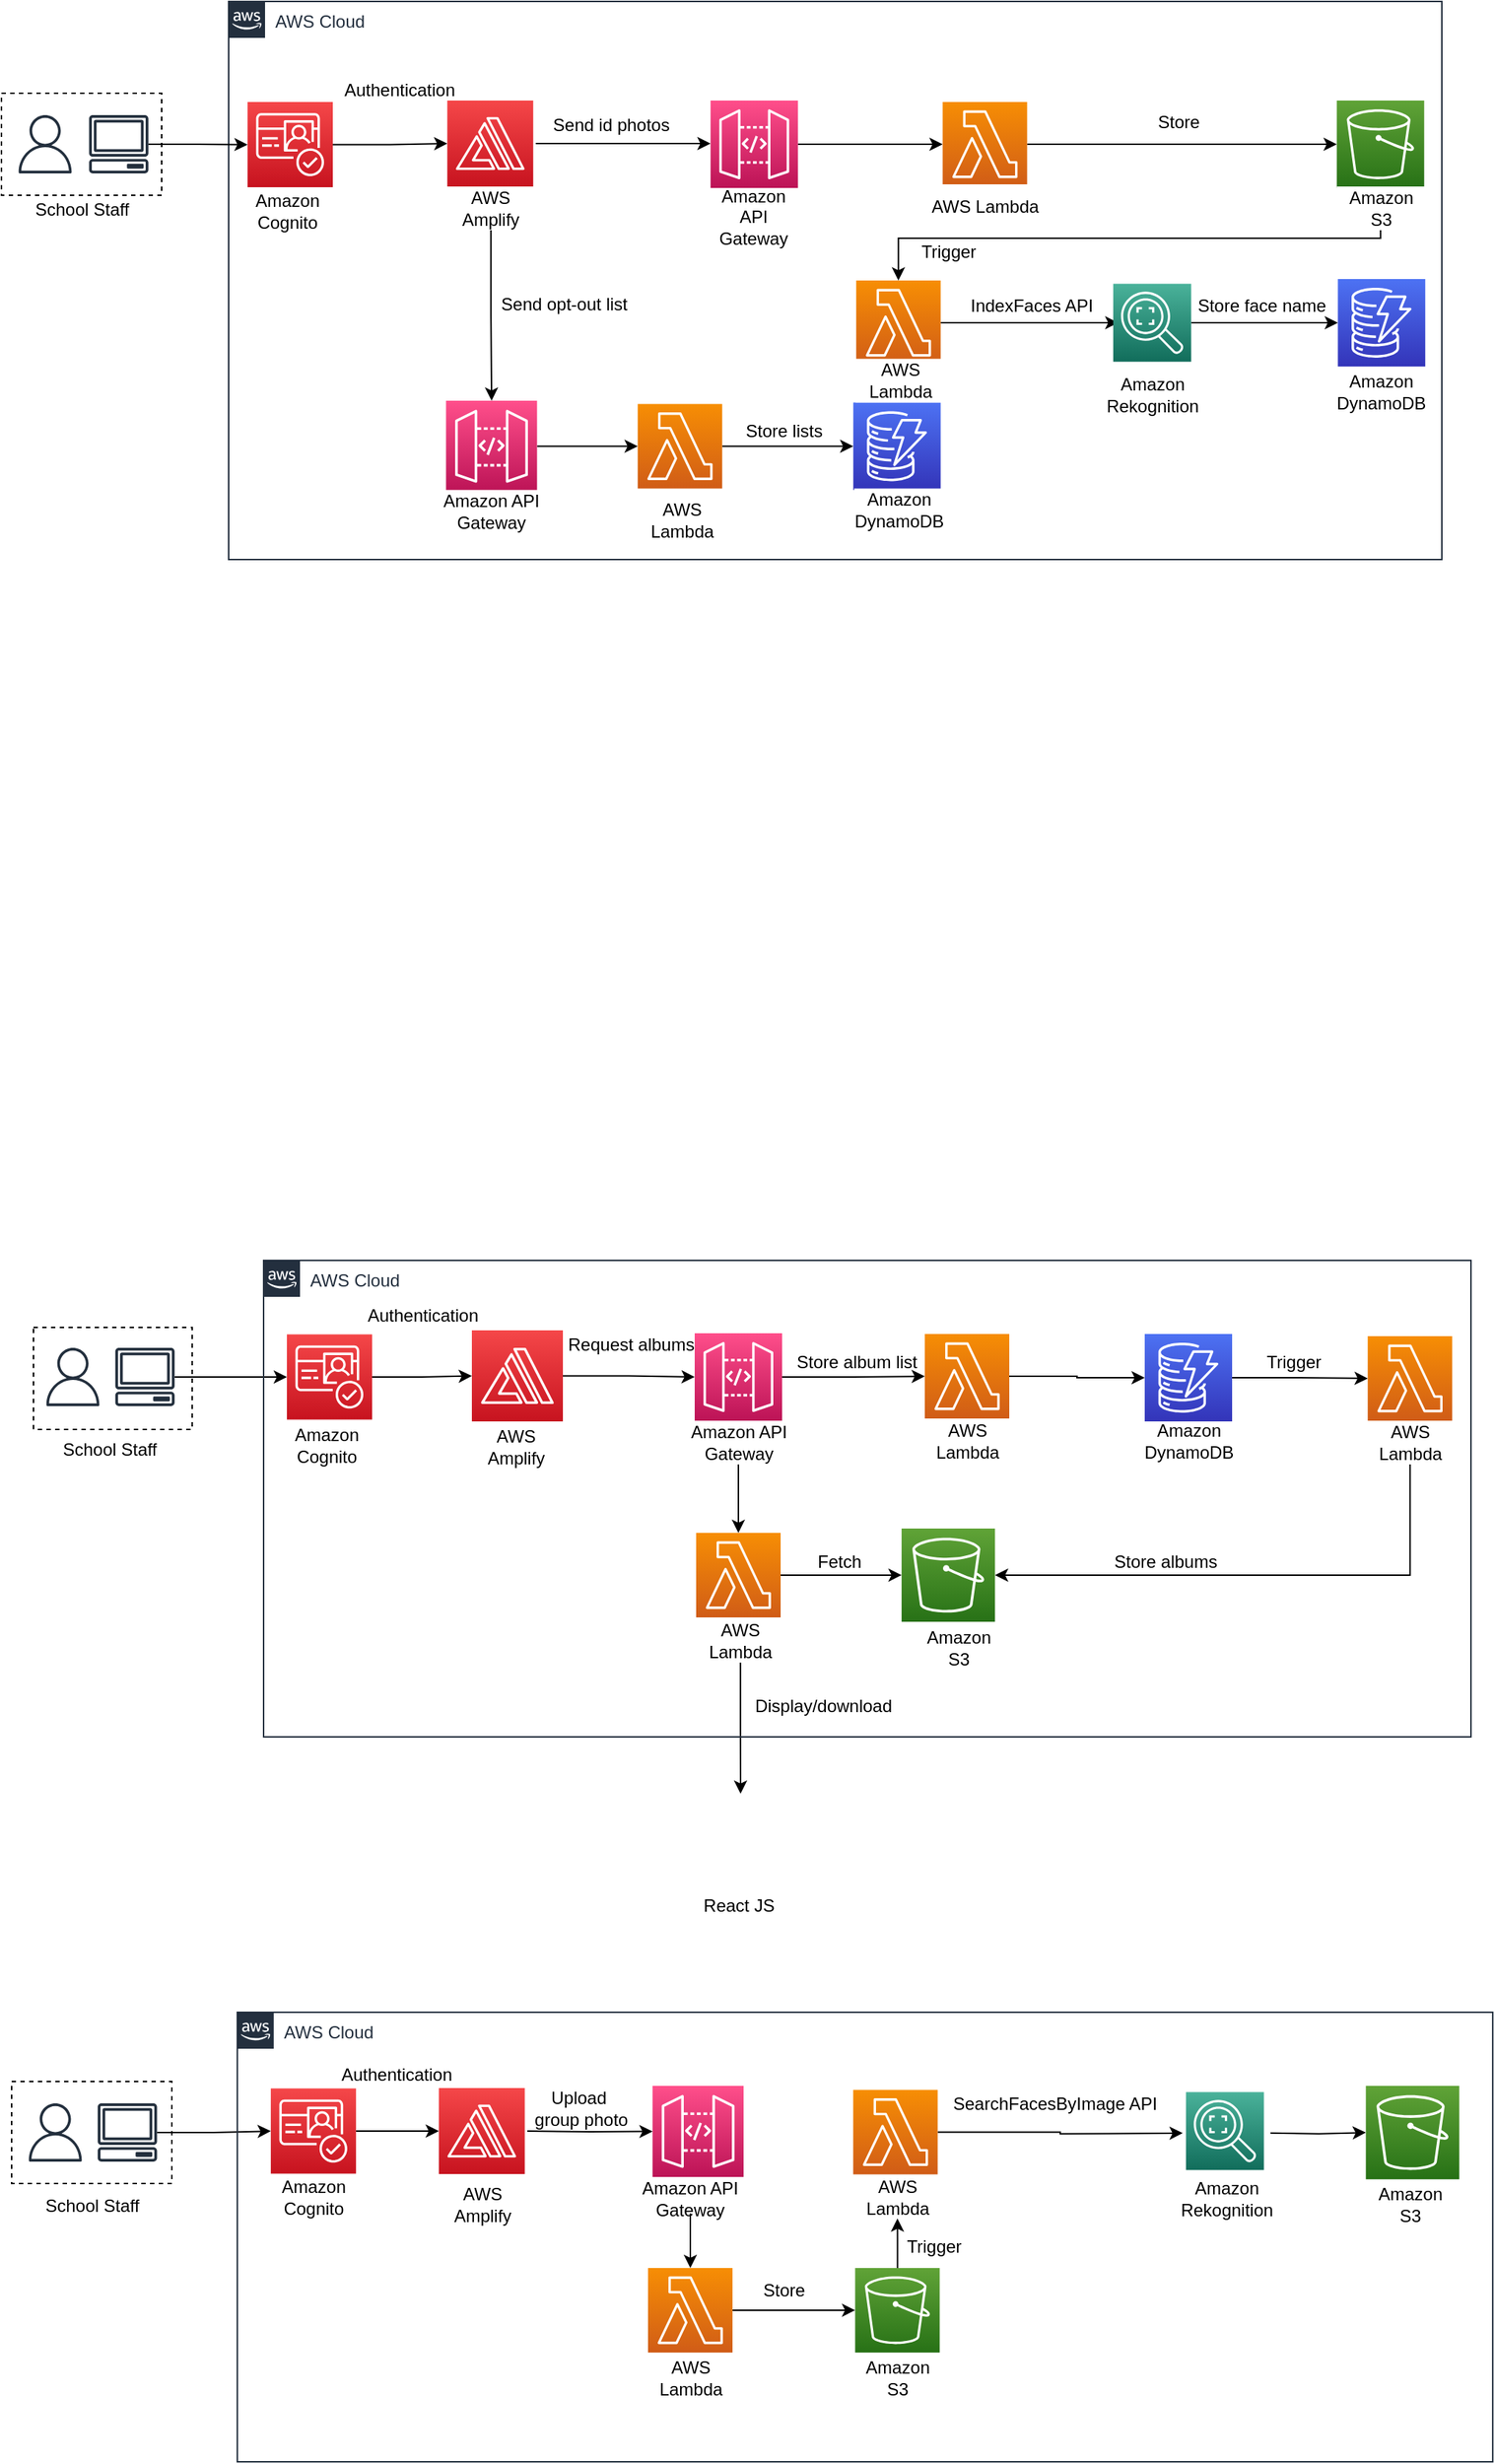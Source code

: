 <mxfile version="16.5.4" type="github">
  <diagram id="0s8Wk6ZnzA-2uvvJdeFV" name="Page-1">
    <mxGraphModel dx="1666" dy="918" grid="0" gridSize="14" guides="1" tooltips="1" connect="1" arrows="1" fold="1" page="1" pageScale="1" pageWidth="1600" pageHeight="900" math="0" shadow="0">
      <root>
        <mxCell id="0" />
        <mxCell id="1" parent="0" />
        <mxCell id="Q5xUvwP0jopd77sharJf-6" value="AWS Cloud" style="points=[[0,0],[0.25,0],[0.5,0],[0.75,0],[1,0],[1,0.25],[1,0.5],[1,0.75],[1,1],[0.75,1],[0.5,1],[0.25,1],[0,1],[0,0.75],[0,0.5],[0,0.25]];outlineConnect=0;gradientColor=none;html=1;whiteSpace=wrap;fontSize=12;fontStyle=0;container=1;pointerEvents=0;collapsible=0;recursiveResize=0;shape=mxgraph.aws4.group;grIcon=mxgraph.aws4.group_aws_cloud_alt;strokeColor=#232F3E;fillColor=#FFFFFF;verticalAlign=top;align=left;spacingLeft=30;fontColor=#232F3E;dashed=0;" parent="1" vertex="1">
          <mxGeometry x="302" y="70" width="833" height="383" as="geometry" />
        </mxCell>
        <mxCell id="Q5xUvwP0jopd77sharJf-16" style="edgeStyle=orthogonalEdgeStyle;rounded=0;orthogonalLoop=1;jettySize=auto;html=1;" parent="Q5xUvwP0jopd77sharJf-6" target="Q5xUvwP0jopd77sharJf-12" edge="1">
          <mxGeometry relative="1" as="geometry">
            <mxPoint x="210.87" y="97.5" as="sourcePoint" />
          </mxGeometry>
        </mxCell>
        <mxCell id="Q5xUvwP0jopd77sharJf-28" style="edgeStyle=orthogonalEdgeStyle;rounded=0;orthogonalLoop=1;jettySize=auto;html=1;startArrow=none;" parent="Q5xUvwP0jopd77sharJf-6" source="Q5xUvwP0jopd77sharJf-128" target="Q5xUvwP0jopd77sharJf-3" edge="1">
          <mxGeometry relative="1" as="geometry">
            <mxPoint x="181.37" y="127" as="sourcePoint" />
          </mxGeometry>
        </mxCell>
        <mxCell id="Q5xUvwP0jopd77sharJf-24" style="edgeStyle=orthogonalEdgeStyle;rounded=0;orthogonalLoop=1;jettySize=auto;html=1;" parent="Q5xUvwP0jopd77sharJf-6" source="Q5xUvwP0jopd77sharJf-5" target="Q5xUvwP0jopd77sharJf-4" edge="1">
          <mxGeometry relative="1" as="geometry">
            <Array as="points">
              <mxPoint x="459.87" y="162.5" />
            </Array>
          </mxGeometry>
        </mxCell>
        <mxCell id="Q5xUvwP0jopd77sharJf-5" value="" style="sketch=0;points=[[0,0,0],[0.25,0,0],[0.5,0,0],[0.75,0,0],[1,0,0],[0,1,0],[0.25,1,0],[0.5,1,0],[0.75,1,0],[1,1,0],[0,0.25,0],[0,0.5,0],[0,0.75,0],[1,0.25,0],[1,0.5,0],[1,0.75,0]];outlineConnect=0;fontColor=#232F3E;gradientColor=#60A337;gradientDirection=north;fillColor=#277116;strokeColor=#ffffff;dashed=0;verticalLabelPosition=bottom;verticalAlign=top;align=center;html=1;fontSize=12;fontStyle=0;aspect=fixed;shape=mxgraph.aws4.resourceIcon;resIcon=mxgraph.aws4.s3;" parent="Q5xUvwP0jopd77sharJf-6" vertex="1">
          <mxGeometry x="760.87" y="68" width="60" height="60" as="geometry" />
        </mxCell>
        <mxCell id="Q5xUvwP0jopd77sharJf-25" style="edgeStyle=orthogonalEdgeStyle;rounded=0;orthogonalLoop=1;jettySize=auto;html=1;" parent="Q5xUvwP0jopd77sharJf-6" source="Q5xUvwP0jopd77sharJf-4" edge="1">
          <mxGeometry relative="1" as="geometry">
            <mxPoint x="610.87" y="220.5" as="targetPoint" />
          </mxGeometry>
        </mxCell>
        <mxCell id="Q5xUvwP0jopd77sharJf-4" value="" style="sketch=0;points=[[0,0,0],[0.25,0,0],[0.5,0,0],[0.75,0,0],[1,0,0],[0,1,0],[0.25,1,0],[0.5,1,0],[0.75,1,0],[1,1,0],[0,0.25,0],[0,0.5,0],[0,0.75,0],[1,0.25,0],[1,0.5,0],[1,0.75,0]];outlineConnect=0;fontColor=#232F3E;gradientColor=#F78E04;gradientDirection=north;fillColor=#D05C17;strokeColor=#ffffff;dashed=0;verticalLabelPosition=bottom;verticalAlign=top;align=center;html=1;fontSize=12;fontStyle=0;aspect=fixed;shape=mxgraph.aws4.resourceIcon;resIcon=mxgraph.aws4.lambda;" parent="Q5xUvwP0jopd77sharJf-6" vertex="1">
          <mxGeometry x="430.87" y="191.5" width="58" height="58" as="geometry" />
        </mxCell>
        <mxCell id="UdzQwvJpdMNRFKDEHR6S-100" style="edgeStyle=orthogonalEdgeStyle;rounded=0;orthogonalLoop=1;jettySize=auto;html=1;entryX=0;entryY=0.5;entryDx=0;entryDy=0;entryPerimeter=0;" parent="Q5xUvwP0jopd77sharJf-6" source="Q5xUvwP0jopd77sharJf-3" target="UdzQwvJpdMNRFKDEHR6S-96" edge="1">
          <mxGeometry relative="1" as="geometry" />
        </mxCell>
        <mxCell id="Q5xUvwP0jopd77sharJf-3" value="" style="sketch=0;points=[[0,0,0],[0.25,0,0],[0.5,0,0],[0.75,0,0],[1,0,0],[0,1,0],[0.25,1,0],[0.5,1,0],[0.75,1,0],[1,1,0],[0,0.25,0],[0,0.5,0],[0,0.75,0],[1,0.25,0],[1,0.5,0],[1,0.75,0]];outlineConnect=0;fontColor=#232F3E;gradientColor=#FF4F8B;gradientDirection=north;fillColor=#BC1356;strokeColor=#ffffff;dashed=0;verticalLabelPosition=bottom;verticalAlign=top;align=center;html=1;fontSize=12;fontStyle=0;aspect=fixed;shape=mxgraph.aws4.resourceIcon;resIcon=mxgraph.aws4.api_gateway;" parent="Q5xUvwP0jopd77sharJf-6" vertex="1">
          <mxGeometry x="149.25" y="274" width="62.5" height="62.5" as="geometry" />
        </mxCell>
        <mxCell id="Q5xUvwP0jopd77sharJf-1" value="" style="sketch=0;points=[[0,0,0],[0.25,0,0],[0.5,0,0],[0.75,0,0],[1,0,0],[0,1,0],[0.25,1,0],[0.5,1,0],[0.75,1,0],[1,1,0],[0,0.25,0],[0,0.5,0],[0,0.75,0],[1,0.25,0],[1,0.5,0],[1,0.75,0]];outlineConnect=0;fontColor=#232F3E;gradientColor=#4D72F3;gradientDirection=north;fillColor=#3334B9;strokeColor=#ffffff;dashed=0;verticalLabelPosition=bottom;verticalAlign=top;align=center;html=1;fontSize=12;fontStyle=0;aspect=fixed;shape=mxgraph.aws4.resourceIcon;resIcon=mxgraph.aws4.dynamodb;" parent="Q5xUvwP0jopd77sharJf-6" vertex="1">
          <mxGeometry x="761.62" y="190.5" width="60" height="60" as="geometry" />
        </mxCell>
        <mxCell id="UdzQwvJpdMNRFKDEHR6S-103" style="edgeStyle=orthogonalEdgeStyle;rounded=0;orthogonalLoop=1;jettySize=auto;html=1;" parent="Q5xUvwP0jopd77sharJf-6" source="Q5xUvwP0jopd77sharJf-12" target="UdzQwvJpdMNRFKDEHR6S-102" edge="1">
          <mxGeometry relative="1" as="geometry" />
        </mxCell>
        <mxCell id="Q5xUvwP0jopd77sharJf-12" value="" style="sketch=0;points=[[0,0,0],[0.25,0,0],[0.5,0,0],[0.75,0,0],[1,0,0],[0,1,0],[0.25,1,0],[0.5,1,0],[0.75,1,0],[1,1,0],[0,0.25,0],[0,0.5,0],[0,0.75,0],[1,0.25,0],[1,0.5,0],[1,0.75,0]];outlineConnect=0;fontColor=#232F3E;gradientColor=#FF4F8B;gradientDirection=north;fillColor=#BC1356;strokeColor=#ffffff;dashed=0;verticalLabelPosition=bottom;verticalAlign=top;align=center;html=1;fontSize=12;fontStyle=0;aspect=fixed;shape=mxgraph.aws4.resourceIcon;resIcon=mxgraph.aws4.api_gateway;" parent="Q5xUvwP0jopd77sharJf-6" vertex="1">
          <mxGeometry x="330.87" y="68" width="60" height="60" as="geometry" />
        </mxCell>
        <mxCell id="Q5xUvwP0jopd77sharJf-36" style="edgeStyle=orthogonalEdgeStyle;rounded=0;orthogonalLoop=1;jettySize=auto;html=1;exitX=1;exitY=0.5;exitDx=0;exitDy=0;exitPerimeter=0;" parent="Q5xUvwP0jopd77sharJf-6" source="Q5xUvwP0jopd77sharJf-148" target="Q5xUvwP0jopd77sharJf-1" edge="1">
          <mxGeometry relative="1" as="geometry">
            <mxPoint x="671.09" y="220.5" as="sourcePoint" />
          </mxGeometry>
        </mxCell>
        <mxCell id="Q5xUvwP0jopd77sharJf-15" value="Authentication" style="text;html=1;align=center;verticalAlign=middle;resizable=0;points=[];autosize=1;strokeColor=none;fillColor=none;" parent="Q5xUvwP0jopd77sharJf-6" vertex="1">
          <mxGeometry x="71.5" y="51" width="90" height="20" as="geometry" />
        </mxCell>
        <mxCell id="Q5xUvwP0jopd77sharJf-17" value="Send id photos&amp;nbsp;" style="text;html=1;align=center;verticalAlign=middle;resizable=0;points=[];autosize=1;strokeColor=none;fillColor=none;" parent="Q5xUvwP0jopd77sharJf-6" vertex="1">
          <mxGeometry x="214" y="75" width="100" height="20" as="geometry" />
        </mxCell>
        <mxCell id="Q5xUvwP0jopd77sharJf-22" value="Trigger" style="text;html=1;align=center;verticalAlign=middle;resizable=0;points=[];autosize=1;strokeColor=none;fillColor=none;" parent="Q5xUvwP0jopd77sharJf-6" vertex="1">
          <mxGeometry x="468.87" y="161.5" width="50" height="20" as="geometry" />
        </mxCell>
        <mxCell id="Q5xUvwP0jopd77sharJf-30" value="Send opt-out list&lt;br&gt;" style="text;html=1;align=center;verticalAlign=middle;resizable=0;points=[];autosize=1;strokeColor=none;fillColor=none;" parent="Q5xUvwP0jopd77sharJf-6" vertex="1">
          <mxGeometry x="181" y="199" width="97" height="17" as="geometry" />
        </mxCell>
        <mxCell id="Q5xUvwP0jopd77sharJf-34" value="Store lists" style="text;html=1;align=center;verticalAlign=middle;resizable=0;points=[];autosize=1;strokeColor=none;fillColor=none;" parent="Q5xUvwP0jopd77sharJf-6" vertex="1">
          <mxGeometry x="345.87" y="284.5" width="70" height="20" as="geometry" />
        </mxCell>
        <mxCell id="Q5xUvwP0jopd77sharJf-35" value="" style="sketch=0;points=[[0,0,0],[0.25,0,0],[0.5,0,0],[0.75,0,0],[1,0,0],[0,1,0],[0.25,1,0],[0.5,1,0],[0.75,1,0],[1,1,0],[0,0.25,0],[0,0.5,0],[0,0.75,0],[1,0.25,0],[1,0.5,0],[1,0.75,0]];outlineConnect=0;fontColor=#232F3E;gradientColor=#4D72F3;gradientDirection=north;fillColor=#3334B9;strokeColor=#ffffff;dashed=0;verticalLabelPosition=bottom;verticalAlign=top;align=center;html=1;fontSize=12;fontStyle=0;aspect=fixed;shape=mxgraph.aws4.resourceIcon;resIcon=mxgraph.aws4.dynamodb;" parent="Q5xUvwP0jopd77sharJf-6" vertex="1">
          <mxGeometry x="428.87" y="275.25" width="60" height="60" as="geometry" />
        </mxCell>
        <mxCell id="Q5xUvwP0jopd77sharJf-26" value="IndexFaces API" style="text;html=1;align=center;verticalAlign=middle;resizable=0;points=[];autosize=1;strokeColor=none;fillColor=none;" parent="Q5xUvwP0jopd77sharJf-6" vertex="1">
          <mxGeometry x="500.87" y="199" width="100" height="20" as="geometry" />
        </mxCell>
        <mxCell id="Q5xUvwP0jopd77sharJf-20" value="Store" style="text;html=1;align=center;verticalAlign=middle;resizable=0;points=[];autosize=1;strokeColor=none;fillColor=none;" parent="Q5xUvwP0jopd77sharJf-6" vertex="1">
          <mxGeometry x="631.62" y="73" width="40" height="20" as="geometry" />
        </mxCell>
        <mxCell id="Q5xUvwP0jopd77sharJf-37" value="Store face name" style="text;html=1;align=center;verticalAlign=middle;resizable=0;points=[];autosize=1;strokeColor=none;fillColor=none;" parent="Q5xUvwP0jopd77sharJf-6" vertex="1">
          <mxGeometry x="659" y="199" width="100" height="20" as="geometry" />
        </mxCell>
        <mxCell id="Q5xUvwP0jopd77sharJf-132" value="Amazon API Gateway" style="text;html=1;strokeColor=none;fillColor=#FFFFFF;align=center;verticalAlign=middle;whiteSpace=wrap;rounded=0;" parent="Q5xUvwP0jopd77sharJf-6" vertex="1">
          <mxGeometry x="141" y="335.25" width="79" height="30" as="geometry" />
        </mxCell>
        <mxCell id="Q5xUvwP0jopd77sharJf-134" value="Amazon API Gateway" style="text;html=1;strokeColor=none;fillColor=#FFFFFF;align=center;verticalAlign=middle;whiteSpace=wrap;rounded=0;" parent="Q5xUvwP0jopd77sharJf-6" vertex="1">
          <mxGeometry x="330.12" y="132.5" width="60.75" height="30" as="geometry" />
        </mxCell>
        <mxCell id="Q5xUvwP0jopd77sharJf-136" value="AWS Lambda" style="text;html=1;strokeColor=none;fillColor=#FFFFFF;align=center;verticalAlign=middle;whiteSpace=wrap;rounded=0;" parent="Q5xUvwP0jopd77sharJf-6" vertex="1">
          <mxGeometry x="430.5" y="245.25" width="60.75" height="30" as="geometry" />
        </mxCell>
        <mxCell id="Q5xUvwP0jopd77sharJf-138" value="Amazon DynamoDB" style="text;html=1;strokeColor=none;fillColor=#FFFFFF;align=center;verticalAlign=middle;whiteSpace=wrap;rounded=0;" parent="Q5xUvwP0jopd77sharJf-6" vertex="1">
          <mxGeometry x="429.5" y="334.25" width="60.75" height="30" as="geometry" />
        </mxCell>
        <mxCell id="Q5xUvwP0jopd77sharJf-139" value="Amazon DynamoDB" style="text;html=1;strokeColor=none;fillColor=#FFFFFF;align=center;verticalAlign=middle;whiteSpace=wrap;rounded=0;" parent="Q5xUvwP0jopd77sharJf-6" vertex="1">
          <mxGeometry x="760.87" y="252.5" width="60.75" height="30" as="geometry" />
        </mxCell>
        <mxCell id="Q5xUvwP0jopd77sharJf-140" value="Amazon S3" style="text;html=1;strokeColor=none;fillColor=#FFFFFF;align=center;verticalAlign=middle;whiteSpace=wrap;rounded=0;" parent="Q5xUvwP0jopd77sharJf-6" vertex="1">
          <mxGeometry x="760.87" y="127" width="60.75" height="30" as="geometry" />
        </mxCell>
        <mxCell id="Q5xUvwP0jopd77sharJf-147" value="Amazon Rekognition" style="text;html=1;strokeColor=none;fillColor=#FFFFFF;align=center;verticalAlign=middle;whiteSpace=wrap;rounded=0;" parent="Q5xUvwP0jopd77sharJf-6" vertex="1">
          <mxGeometry x="603.75" y="254.5" width="60.75" height="30" as="geometry" />
        </mxCell>
        <mxCell id="Q5xUvwP0jopd77sharJf-148" value="" style="sketch=0;points=[[0,0,0],[0.25,0,0],[0.5,0,0],[0.75,0,0],[1,0,0],[0,1,0],[0.25,1,0],[0.5,1,0],[0.75,1,0],[1,1,0],[0,0.25,0],[0,0.5,0],[0,0.75,0],[1,0.25,0],[1,0.5,0],[1,0.75,0]];outlineConnect=0;fontColor=#232F3E;gradientColor=#4AB29A;gradientDirection=north;fillColor=#116D5B;strokeColor=#ffffff;dashed=0;verticalLabelPosition=bottom;verticalAlign=top;align=center;html=1;fontSize=12;fontStyle=0;aspect=fixed;shape=mxgraph.aws4.resourceIcon;resIcon=mxgraph.aws4.rekognition_2;labelBackgroundColor=none;" parent="Q5xUvwP0jopd77sharJf-6" vertex="1">
          <mxGeometry x="607.37" y="193.75" width="53.5" height="53.5" as="geometry" />
        </mxCell>
        <mxCell id="UdzQwvJpdMNRFKDEHR6S-1" value="" style="sketch=0;points=[[0,0,0],[0.25,0,0],[0.5,0,0],[0.75,0,0],[1,0,0],[0,1,0],[0.25,1,0],[0.5,1,0],[0.75,1,0],[1,1,0],[0,0.25,0],[0,0.5,0],[0,0.75,0],[1,0.25,0],[1,0.5,0],[1,0.75,0]];outlineConnect=0;fontColor=#232F3E;gradientColor=#F54749;gradientDirection=north;fillColor=#C7131F;strokeColor=#ffffff;dashed=0;verticalLabelPosition=bottom;verticalAlign=top;align=center;html=1;fontSize=12;fontStyle=0;aspect=fixed;shape=mxgraph.aws4.resourceIcon;resIcon=mxgraph.aws4.amplify;" parent="Q5xUvwP0jopd77sharJf-6" vertex="1">
          <mxGeometry x="150.12" y="68" width="59" height="59" as="geometry" />
        </mxCell>
        <mxCell id="UdzQwvJpdMNRFKDEHR6S-101" style="edgeStyle=orthogonalEdgeStyle;rounded=0;orthogonalLoop=1;jettySize=auto;html=1;" parent="Q5xUvwP0jopd77sharJf-6" source="UdzQwvJpdMNRFKDEHR6S-96" target="Q5xUvwP0jopd77sharJf-35" edge="1">
          <mxGeometry relative="1" as="geometry" />
        </mxCell>
        <mxCell id="UdzQwvJpdMNRFKDEHR6S-96" value="" style="sketch=0;points=[[0,0,0],[0.25,0,0],[0.5,0,0],[0.75,0,0],[1,0,0],[0,1,0],[0.25,1,0],[0.5,1,0],[0.75,1,0],[1,1,0],[0,0.25,0],[0,0.5,0],[0,0.75,0],[1,0.25,0],[1,0.5,0],[1,0.75,0]];outlineConnect=0;fontColor=#232F3E;gradientColor=#F78E04;gradientDirection=north;fillColor=#D05C17;strokeColor=#ffffff;dashed=0;verticalLabelPosition=bottom;verticalAlign=top;align=center;html=1;fontSize=12;fontStyle=0;aspect=fixed;shape=mxgraph.aws4.resourceIcon;resIcon=mxgraph.aws4.lambda;" parent="Q5xUvwP0jopd77sharJf-6" vertex="1">
          <mxGeometry x="280.87" y="276.25" width="58" height="58" as="geometry" />
        </mxCell>
        <mxCell id="UdzQwvJpdMNRFKDEHR6S-97" value="AWS Lambda" style="text;html=1;strokeColor=none;fillColor=#FFFFFF;align=center;verticalAlign=middle;whiteSpace=wrap;rounded=0;" parent="Q5xUvwP0jopd77sharJf-6" vertex="1">
          <mxGeometry x="280.87" y="340.5" width="60.75" height="30" as="geometry" />
        </mxCell>
        <mxCell id="UdzQwvJpdMNRFKDEHR6S-104" style="edgeStyle=orthogonalEdgeStyle;rounded=0;orthogonalLoop=1;jettySize=auto;html=1;" parent="Q5xUvwP0jopd77sharJf-6" source="UdzQwvJpdMNRFKDEHR6S-102" target="Q5xUvwP0jopd77sharJf-5" edge="1">
          <mxGeometry relative="1" as="geometry" />
        </mxCell>
        <mxCell id="UdzQwvJpdMNRFKDEHR6S-102" value="" style="sketch=0;points=[[0,0,0],[0.25,0,0],[0.5,0,0],[0.75,0,0],[1,0,0],[0,1,0],[0.25,1,0],[0.5,1,0],[0.75,1,0],[1,1,0],[0,0.25,0],[0,0.5,0],[0,0.75,0],[1,0.25,0],[1,0.5,0],[1,0.75,0]];outlineConnect=0;fontColor=#232F3E;gradientColor=#F78E04;gradientDirection=north;fillColor=#D05C17;strokeColor=#ffffff;dashed=0;verticalLabelPosition=bottom;verticalAlign=top;align=center;html=1;fontSize=12;fontStyle=0;aspect=fixed;shape=mxgraph.aws4.resourceIcon;resIcon=mxgraph.aws4.lambda;" parent="Q5xUvwP0jopd77sharJf-6" vertex="1">
          <mxGeometry x="490.25" y="69" width="58" height="58" as="geometry" />
        </mxCell>
        <mxCell id="UdzQwvJpdMNRFKDEHR6S-105" value="AWS Lambda" style="text;html=1;strokeColor=none;fillColor=#FFFFFF;align=center;verticalAlign=middle;whiteSpace=wrap;rounded=0;" parent="Q5xUvwP0jopd77sharJf-6" vertex="1">
          <mxGeometry x="454.94" y="125.5" width="128.62" height="30" as="geometry" />
        </mxCell>
        <mxCell id="Q5xUvwP0jopd77sharJf-128" value="AWS Amplify" style="text;html=1;strokeColor=none;fillColor=#FFFFFF;align=center;verticalAlign=middle;whiteSpace=wrap;rounded=0;" parent="Q5xUvwP0jopd77sharJf-6" vertex="1">
          <mxGeometry x="150.12" y="127" width="60" height="30" as="geometry" />
        </mxCell>
        <mxCell id="DE_dOQ6y79q5GgpMj_v9-2" style="edgeStyle=orthogonalEdgeStyle;rounded=0;orthogonalLoop=1;jettySize=auto;html=1;" edge="1" parent="Q5xUvwP0jopd77sharJf-6" source="DE_dOQ6y79q5GgpMj_v9-1" target="UdzQwvJpdMNRFKDEHR6S-1">
          <mxGeometry relative="1" as="geometry" />
        </mxCell>
        <mxCell id="DE_dOQ6y79q5GgpMj_v9-1" value="" style="sketch=0;points=[[0,0,0],[0.25,0,0],[0.5,0,0],[0.75,0,0],[1,0,0],[0,1,0],[0.25,1,0],[0.5,1,0],[0.75,1,0],[1,1,0],[0,0.25,0],[0,0.5,0],[0,0.75,0],[1,0.25,0],[1,0.5,0],[1,0.75,0]];outlineConnect=0;fontColor=#232F3E;gradientColor=#F54749;gradientDirection=north;fillColor=#C7131F;strokeColor=#ffffff;dashed=0;verticalLabelPosition=bottom;verticalAlign=top;align=center;html=1;fontSize=12;fontStyle=0;aspect=fixed;shape=mxgraph.aws4.resourceIcon;resIcon=mxgraph.aws4.cognito;" vertex="1" parent="Q5xUvwP0jopd77sharJf-6">
          <mxGeometry x="13" y="69" width="58.5" height="58.5" as="geometry" />
        </mxCell>
        <mxCell id="DE_dOQ6y79q5GgpMj_v9-3" value="Amazon&lt;br&gt;Cognito" style="text;html=1;align=center;verticalAlign=middle;resizable=0;points=[];autosize=1;strokeColor=none;fillColor=none;" vertex="1" parent="Q5xUvwP0jopd77sharJf-6">
          <mxGeometry x="13" y="128" width="54" height="31" as="geometry" />
        </mxCell>
        <mxCell id="Q5xUvwP0jopd77sharJf-113" value="" style="fontStyle=0;dashed=1;fillColor=none;" parent="1" vertex="1">
          <mxGeometry x="146" y="133" width="110" height="70" as="geometry" />
        </mxCell>
        <mxCell id="Q5xUvwP0jopd77sharJf-8" value="" style="sketch=0;outlineConnect=0;fontColor=#232F3E;gradientColor=none;fillColor=#232F3D;strokeColor=none;dashed=0;verticalLabelPosition=bottom;verticalAlign=top;align=center;html=1;fontSize=12;fontStyle=0;aspect=fixed;pointerEvents=1;shape=mxgraph.aws4.user;" parent="1" vertex="1">
          <mxGeometry x="156" y="148" width="40" height="40" as="geometry" />
        </mxCell>
        <mxCell id="DE_dOQ6y79q5GgpMj_v9-4" style="edgeStyle=orthogonalEdgeStyle;rounded=0;orthogonalLoop=1;jettySize=auto;html=1;entryX=0;entryY=0.5;entryDx=0;entryDy=0;entryPerimeter=0;" edge="1" parent="1" source="Q5xUvwP0jopd77sharJf-9" target="DE_dOQ6y79q5GgpMj_v9-1">
          <mxGeometry relative="1" as="geometry" />
        </mxCell>
        <mxCell id="Q5xUvwP0jopd77sharJf-9" value="" style="sketch=0;outlineConnect=0;fontColor=#232F3E;gradientColor=none;fillColor=#232F3D;strokeColor=none;dashed=0;verticalLabelPosition=bottom;verticalAlign=top;align=center;html=1;fontSize=12;fontStyle=0;aspect=fixed;pointerEvents=1;shape=mxgraph.aws4.client;" parent="1" vertex="1">
          <mxGeometry x="206" y="148" width="41.06" height="40" as="geometry" />
        </mxCell>
        <mxCell id="UdzQwvJpdMNRFKDEHR6S-3" value="School Staff" style="text;html=1;align=center;verticalAlign=middle;resizable=0;points=[];autosize=1;strokeColor=none;fillColor=none;" parent="1" vertex="1">
          <mxGeometry x="161" y="203" width="80" height="20" as="geometry" />
        </mxCell>
        <mxCell id="ISSO12oXYyiH7cdDQ1HJ-25" value="" style="fontStyle=0;dashed=1;fillColor=none;" parent="1" vertex="1">
          <mxGeometry x="153" y="1497.5" width="110" height="70" as="geometry" />
        </mxCell>
        <mxCell id="ISSO12oXYyiH7cdDQ1HJ-26" value="" style="sketch=0;outlineConnect=0;fontColor=#232F3E;gradientColor=none;fillColor=#232F3D;strokeColor=none;dashed=0;verticalLabelPosition=bottom;verticalAlign=top;align=center;html=1;fontSize=12;fontStyle=0;aspect=fixed;pointerEvents=1;shape=mxgraph.aws4.user;" parent="1" vertex="1">
          <mxGeometry x="163" y="1512.5" width="40" height="40" as="geometry" />
        </mxCell>
        <mxCell id="DE_dOQ6y79q5GgpMj_v9-14" style="edgeStyle=orthogonalEdgeStyle;rounded=0;orthogonalLoop=1;jettySize=auto;html=1;" edge="1" parent="1" source="ISSO12oXYyiH7cdDQ1HJ-28" target="DE_dOQ6y79q5GgpMj_v9-11">
          <mxGeometry relative="1" as="geometry" />
        </mxCell>
        <mxCell id="ISSO12oXYyiH7cdDQ1HJ-28" value="" style="sketch=0;outlineConnect=0;fontColor=#232F3E;gradientColor=none;fillColor=#232F3D;strokeColor=none;dashed=0;verticalLabelPosition=bottom;verticalAlign=top;align=center;html=1;fontSize=12;fontStyle=0;aspect=fixed;pointerEvents=1;shape=mxgraph.aws4.client;" parent="1" vertex="1">
          <mxGeometry x="211.94" y="1512.5" width="41.06" height="40" as="geometry" />
        </mxCell>
        <mxCell id="ISSO12oXYyiH7cdDQ1HJ-29" value="School Staff" style="text;html=1;align=center;verticalAlign=middle;resizable=0;points=[];autosize=1;strokeColor=none;fillColor=none;" parent="1" vertex="1">
          <mxGeometry x="168" y="1572.5" width="80" height="20" as="geometry" />
        </mxCell>
        <mxCell id="ISSO12oXYyiH7cdDQ1HJ-32" value="AWS Cloud" style="points=[[0,0],[0.25,0],[0.5,0],[0.75,0],[1,0],[1,0.25],[1,0.5],[1,0.75],[1,1],[0.75,1],[0.5,1],[0.25,1],[0,1],[0,0.75],[0,0.5],[0,0.25]];outlineConnect=0;gradientColor=none;html=1;whiteSpace=wrap;fontSize=12;fontStyle=0;container=1;pointerEvents=0;collapsible=0;recursiveResize=0;shape=mxgraph.aws4.group;grIcon=mxgraph.aws4.group_aws_cloud_alt;strokeColor=#232F3E;fillColor=none;verticalAlign=top;align=left;spacingLeft=30;fontColor=#232F3E;dashed=0;" parent="1" vertex="1">
          <mxGeometry x="307.94" y="1450" width="862" height="308.5" as="geometry" />
        </mxCell>
        <mxCell id="ISSO12oXYyiH7cdDQ1HJ-2" value="" style="sketch=0;points=[[0,0,0],[0.25,0,0],[0.5,0,0],[0.75,0,0],[1,0,0],[0,1,0],[0.25,1,0],[0.5,1,0],[0.75,1,0],[1,1,0],[0,0.25,0],[0,0.5,0],[0,0.75,0],[1,0.25,0],[1,0.5,0],[1,0.75,0]];outlineConnect=0;fontColor=#232F3E;gradientColor=#FF4F8B;gradientDirection=north;fillColor=#BC1356;strokeColor=#ffffff;dashed=0;verticalLabelPosition=bottom;verticalAlign=top;align=center;html=1;fontSize=12;fontStyle=0;aspect=fixed;shape=mxgraph.aws4.resourceIcon;resIcon=mxgraph.aws4.api_gateway;" parent="ISSO12oXYyiH7cdDQ1HJ-32" vertex="1">
          <mxGeometry x="285.13" y="50.5" width="62.5" height="62.5" as="geometry" />
        </mxCell>
        <mxCell id="ISSO12oXYyiH7cdDQ1HJ-3" style="edgeStyle=orthogonalEdgeStyle;rounded=0;orthogonalLoop=1;jettySize=auto;html=1;" parent="ISSO12oXYyiH7cdDQ1HJ-32" source="ISSO12oXYyiH7cdDQ1HJ-4" edge="1">
          <mxGeometry relative="1" as="geometry">
            <mxPoint x="649.13" y="82.935" as="targetPoint" />
          </mxGeometry>
        </mxCell>
        <mxCell id="ISSO12oXYyiH7cdDQ1HJ-4" value="" style="sketch=0;points=[[0,0,0],[0.25,0,0],[0.5,0,0],[0.75,0,0],[1,0,0],[0,1,0],[0.25,1,0],[0.5,1,0],[0.75,1,0],[1,1,0],[0,0.25,0],[0,0.5,0],[0,0.75,0],[1,0.25,0],[1,0.5,0],[1,0.75,0]];outlineConnect=0;fontColor=#232F3E;gradientColor=#F78E04;gradientDirection=north;fillColor=#D05C17;strokeColor=#ffffff;dashed=0;verticalLabelPosition=bottom;verticalAlign=top;align=center;html=1;fontSize=12;fontStyle=0;aspect=fixed;shape=mxgraph.aws4.resourceIcon;resIcon=mxgraph.aws4.lambda;" parent="ISSO12oXYyiH7cdDQ1HJ-32" vertex="1">
          <mxGeometry x="422.88" y="53.25" width="58" height="58" as="geometry" />
        </mxCell>
        <mxCell id="ISSO12oXYyiH7cdDQ1HJ-5" value="" style="edgeStyle=orthogonalEdgeStyle;rounded=0;orthogonalLoop=1;jettySize=auto;html=1;" parent="ISSO12oXYyiH7cdDQ1HJ-32" target="ISSO12oXYyiH7cdDQ1HJ-8" edge="1">
          <mxGeometry relative="1" as="geometry">
            <mxPoint x="709.35" y="82.935" as="sourcePoint" />
          </mxGeometry>
        </mxCell>
        <mxCell id="ISSO12oXYyiH7cdDQ1HJ-6" style="edgeStyle=orthogonalEdgeStyle;rounded=0;orthogonalLoop=1;jettySize=auto;html=1;" parent="ISSO12oXYyiH7cdDQ1HJ-32" target="ISSO12oXYyiH7cdDQ1HJ-2" edge="1">
          <mxGeometry relative="1" as="geometry">
            <mxPoint x="199.13" y="81.5" as="sourcePoint" />
          </mxGeometry>
        </mxCell>
        <mxCell id="ISSO12oXYyiH7cdDQ1HJ-7" value="Upload&lt;br&gt;&amp;nbsp;group photo" style="text;html=1;align=center;verticalAlign=middle;resizable=0;points=[];autosize=1;strokeColor=none;fillColor=none;" parent="ISSO12oXYyiH7cdDQ1HJ-32" vertex="1">
          <mxGeometry x="195.13" y="50.5" width="78" height="31" as="geometry" />
        </mxCell>
        <mxCell id="ISSO12oXYyiH7cdDQ1HJ-8" value="" style="sketch=0;points=[[0,0,0],[0.25,0,0],[0.5,0,0],[0.75,0,0],[1,0,0],[0,1,0],[0.25,1,0],[0.5,1,0],[0.75,1,0],[1,1,0],[0,0.25,0],[0,0.5,0],[0,0.75,0],[1,0.25,0],[1,0.5,0],[1,0.75,0]];outlineConnect=0;fontColor=#232F3E;gradientColor=#60A337;gradientDirection=north;fillColor=#277116;strokeColor=#ffffff;dashed=0;verticalLabelPosition=bottom;verticalAlign=top;align=center;html=1;fontSize=12;fontStyle=0;aspect=fixed;shape=mxgraph.aws4.resourceIcon;resIcon=mxgraph.aws4.s3;" parent="ISSO12oXYyiH7cdDQ1HJ-32" vertex="1">
          <mxGeometry x="774.88" y="50.5" width="64.12" height="64.12" as="geometry" />
        </mxCell>
        <mxCell id="ISSO12oXYyiH7cdDQ1HJ-9" value="SearchFacesByImage API" style="text;html=1;align=center;verticalAlign=middle;resizable=0;points=[];autosize=1;strokeColor=none;fillColor=none;" parent="ISSO12oXYyiH7cdDQ1HJ-32" vertex="1">
          <mxGeometry x="480.88" y="53.25" width="160" height="20" as="geometry" />
        </mxCell>
        <mxCell id="ISSO12oXYyiH7cdDQ1HJ-12" value="Amazon API Gateway" style="text;html=1;strokeColor=none;fillColor=#FFFFFF;align=center;verticalAlign=middle;whiteSpace=wrap;rounded=0;" parent="ISSO12oXYyiH7cdDQ1HJ-32" vertex="1">
          <mxGeometry x="269.13" y="118" width="83.75" height="20" as="geometry" />
        </mxCell>
        <mxCell id="ISSO12oXYyiH7cdDQ1HJ-13" value="AWS Amplify" style="text;html=1;strokeColor=none;fillColor=#FFFFFF;align=center;verticalAlign=middle;whiteSpace=wrap;rounded=0;" parent="ISSO12oXYyiH7cdDQ1HJ-32" vertex="1">
          <mxGeometry x="138.38" y="116.5" width="60.75" height="30" as="geometry" />
        </mxCell>
        <mxCell id="ISSO12oXYyiH7cdDQ1HJ-14" value="AWS Lambda" style="text;html=1;strokeColor=none;fillColor=#FFFFFF;align=center;verticalAlign=middle;whiteSpace=wrap;rounded=0;" parent="ISSO12oXYyiH7cdDQ1HJ-32" vertex="1">
          <mxGeometry x="422.88" y="111.5" width="60.75" height="30" as="geometry" />
        </mxCell>
        <mxCell id="ISSO12oXYyiH7cdDQ1HJ-15" value="Amazon S3" style="text;html=1;strokeColor=none;fillColor=#FFFFFF;align=center;verticalAlign=middle;whiteSpace=wrap;rounded=0;" parent="ISSO12oXYyiH7cdDQ1HJ-32" vertex="1">
          <mxGeometry x="774.88" y="116.5" width="60.75" height="30" as="geometry" />
        </mxCell>
        <mxCell id="ISSO12oXYyiH7cdDQ1HJ-16" value="" style="sketch=0;points=[[0,0,0],[0.25,0,0],[0.5,0,0],[0.75,0,0],[1,0,0],[0,1,0],[0.25,1,0],[0.5,1,0],[0.75,1,0],[1,1,0],[0,0.25,0],[0,0.5,0],[0,0.75,0],[1,0.25,0],[1,0.5,0],[1,0.75,0]];outlineConnect=0;fontColor=#232F3E;gradientColor=#4AB29A;gradientDirection=north;fillColor=#116D5B;strokeColor=#ffffff;dashed=0;verticalLabelPosition=bottom;verticalAlign=top;align=center;html=1;fontSize=12;fontStyle=0;aspect=fixed;shape=mxgraph.aws4.resourceIcon;resIcon=mxgraph.aws4.rekognition_2;labelBackgroundColor=none;" parent="ISSO12oXYyiH7cdDQ1HJ-32" vertex="1">
          <mxGeometry x="651.38" y="54.75" width="53.5" height="53.5" as="geometry" />
        </mxCell>
        <mxCell id="ISSO12oXYyiH7cdDQ1HJ-17" value="Amazon Rekognition" style="text;html=1;strokeColor=none;fillColor=#FFFFFF;align=center;verticalAlign=middle;whiteSpace=wrap;rounded=0;" parent="ISSO12oXYyiH7cdDQ1HJ-32" vertex="1">
          <mxGeometry x="649.13" y="113" width="60.75" height="30" as="geometry" />
        </mxCell>
        <mxCell id="ISSO12oXYyiH7cdDQ1HJ-18" style="edgeStyle=orthogonalEdgeStyle;rounded=0;orthogonalLoop=1;jettySize=auto;html=1;" parent="ISSO12oXYyiH7cdDQ1HJ-32" source="ISSO12oXYyiH7cdDQ1HJ-19" target="ISSO12oXYyiH7cdDQ1HJ-14" edge="1">
          <mxGeometry relative="1" as="geometry" />
        </mxCell>
        <mxCell id="ISSO12oXYyiH7cdDQ1HJ-19" value="" style="sketch=0;points=[[0,0,0],[0.25,0,0],[0.5,0,0],[0.75,0,0],[1,0,0],[0,1,0],[0.25,1,0],[0.5,1,0],[0.75,1,0],[1,1,0],[0,0.25,0],[0,0.5,0],[0,0.75,0],[1,0.25,0],[1,0.5,0],[1,0.75,0]];outlineConnect=0;fontColor=#232F3E;gradientColor=#60A337;gradientDirection=north;fillColor=#277116;strokeColor=#ffffff;dashed=0;verticalLabelPosition=bottom;verticalAlign=top;align=center;html=1;fontSize=12;fontStyle=0;aspect=fixed;shape=mxgraph.aws4.resourceIcon;resIcon=mxgraph.aws4.s3;" parent="ISSO12oXYyiH7cdDQ1HJ-32" vertex="1">
          <mxGeometry x="424.22" y="175.44" width="58.06" height="58.06" as="geometry" />
        </mxCell>
        <mxCell id="ISSO12oXYyiH7cdDQ1HJ-20" value="" style="sketch=0;points=[[0,0,0],[0.25,0,0],[0.5,0,0],[0.75,0,0],[1,0,0],[0,1,0],[0.25,1,0],[0.5,1,0],[0.75,1,0],[1,1,0],[0,0.25,0],[0,0.5,0],[0,0.75,0],[1,0.25,0],[1,0.5,0],[1,0.75,0]];outlineConnect=0;fontColor=#232F3E;gradientColor=#F54749;gradientDirection=north;fillColor=#C7131F;strokeColor=#ffffff;dashed=0;verticalLabelPosition=bottom;verticalAlign=top;align=center;html=1;fontSize=12;fontStyle=0;aspect=fixed;shape=mxgraph.aws4.resourceIcon;resIcon=mxgraph.aws4.amplify;" parent="ISSO12oXYyiH7cdDQ1HJ-32" vertex="1">
          <mxGeometry x="138.38" y="52" width="59" height="59" as="geometry" />
        </mxCell>
        <mxCell id="ISSO12oXYyiH7cdDQ1HJ-21" value="Store" style="text;html=1;align=center;verticalAlign=middle;resizable=0;points=[];autosize=1;strokeColor=none;fillColor=none;" parent="ISSO12oXYyiH7cdDQ1HJ-32" vertex="1">
          <mxGeometry x="356" y="182.5" width="39" height="17" as="geometry" />
        </mxCell>
        <mxCell id="ISSO12oXYyiH7cdDQ1HJ-22" value="Trigger" style="text;html=1;align=center;verticalAlign=middle;resizable=0;points=[];autosize=1;strokeColor=none;fillColor=none;" parent="ISSO12oXYyiH7cdDQ1HJ-32" vertex="1">
          <mxGeometry x="454.13" y="152.5" width="47" height="17" as="geometry" />
        </mxCell>
        <mxCell id="ISSO12oXYyiH7cdDQ1HJ-23" style="edgeStyle=orthogonalEdgeStyle;rounded=0;orthogonalLoop=1;jettySize=auto;html=1;" parent="ISSO12oXYyiH7cdDQ1HJ-32" source="ISSO12oXYyiH7cdDQ1HJ-24" target="ISSO12oXYyiH7cdDQ1HJ-19" edge="1">
          <mxGeometry relative="1" as="geometry" />
        </mxCell>
        <mxCell id="ISSO12oXYyiH7cdDQ1HJ-24" value="" style="sketch=0;points=[[0,0,0],[0.25,0,0],[0.5,0,0],[0.75,0,0],[1,0,0],[0,1,0],[0.25,1,0],[0.5,1,0],[0.75,1,0],[1,1,0],[0,0.25,0],[0,0.5,0],[0,0.75,0],[1,0.25,0],[1,0.5,0],[1,0.75,0]];outlineConnect=0;fontColor=#232F3E;gradientColor=#F78E04;gradientDirection=north;fillColor=#D05C17;strokeColor=#ffffff;dashed=0;verticalLabelPosition=bottom;verticalAlign=top;align=center;html=1;fontSize=12;fontStyle=0;aspect=fixed;shape=mxgraph.aws4.resourceIcon;resIcon=mxgraph.aws4.lambda;" parent="ISSO12oXYyiH7cdDQ1HJ-32" vertex="1">
          <mxGeometry x="282.01" y="175.5" width="58" height="58" as="geometry" />
        </mxCell>
        <mxCell id="ISSO12oXYyiH7cdDQ1HJ-11" style="edgeStyle=orthogonalEdgeStyle;rounded=0;orthogonalLoop=1;jettySize=auto;html=1;" parent="ISSO12oXYyiH7cdDQ1HJ-32" source="ISSO12oXYyiH7cdDQ1HJ-12" target="ISSO12oXYyiH7cdDQ1HJ-24" edge="1">
          <mxGeometry relative="1" as="geometry" />
        </mxCell>
        <mxCell id="ISSO12oXYyiH7cdDQ1HJ-30" value="Amazon S3" style="text;html=1;strokeColor=none;fillColor=#FFFFFF;align=center;verticalAlign=middle;whiteSpace=wrap;rounded=0;" parent="ISSO12oXYyiH7cdDQ1HJ-32" vertex="1">
          <mxGeometry x="422.88" y="235.5" width="60.75" height="30" as="geometry" />
        </mxCell>
        <mxCell id="ISSO12oXYyiH7cdDQ1HJ-31" value="AWS Lambda" style="text;html=1;strokeColor=none;fillColor=#FFFFFF;align=center;verticalAlign=middle;whiteSpace=wrap;rounded=0;" parent="ISSO12oXYyiH7cdDQ1HJ-32" vertex="1">
          <mxGeometry x="280.64" y="235.5" width="60.75" height="30" as="geometry" />
        </mxCell>
        <mxCell id="DE_dOQ6y79q5GgpMj_v9-13" style="edgeStyle=orthogonalEdgeStyle;rounded=0;orthogonalLoop=1;jettySize=auto;html=1;" edge="1" parent="ISSO12oXYyiH7cdDQ1HJ-32" source="DE_dOQ6y79q5GgpMj_v9-11" target="ISSO12oXYyiH7cdDQ1HJ-20">
          <mxGeometry relative="1" as="geometry" />
        </mxCell>
        <mxCell id="DE_dOQ6y79q5GgpMj_v9-11" value="" style="sketch=0;points=[[0,0,0],[0.25,0,0],[0.5,0,0],[0.75,0,0],[1,0,0],[0,1,0],[0.25,1,0],[0.5,1,0],[0.75,1,0],[1,1,0],[0,0.25,0],[0,0.5,0],[0,0.75,0],[1,0.25,0],[1,0.5,0],[1,0.75,0]];outlineConnect=0;fontColor=#232F3E;gradientColor=#F54749;gradientDirection=north;fillColor=#C7131F;strokeColor=#ffffff;dashed=0;verticalLabelPosition=bottom;verticalAlign=top;align=center;html=1;fontSize=12;fontStyle=0;aspect=fixed;shape=mxgraph.aws4.resourceIcon;resIcon=mxgraph.aws4.cognito;" vertex="1" parent="ISSO12oXYyiH7cdDQ1HJ-32">
          <mxGeometry x="23" y="52.25" width="58.5" height="58.5" as="geometry" />
        </mxCell>
        <mxCell id="DE_dOQ6y79q5GgpMj_v9-12" value="Amazon&lt;br&gt;Cognito" style="text;html=1;align=center;verticalAlign=middle;resizable=0;points=[];autosize=1;strokeColor=none;fillColor=none;" vertex="1" parent="ISSO12oXYyiH7cdDQ1HJ-32">
          <mxGeometry x="25.25" y="111" width="54" height="31" as="geometry" />
        </mxCell>
        <mxCell id="ISSO12oXYyiH7cdDQ1HJ-10" value="Authentication" style="text;html=1;align=center;verticalAlign=middle;resizable=0;points=[];autosize=1;strokeColor=none;fillColor=none;" parent="ISSO12oXYyiH7cdDQ1HJ-32" vertex="1">
          <mxGeometry x="64" y="33.25" width="90" height="20" as="geometry" />
        </mxCell>
        <mxCell id="Q5xUvwP0jopd77sharJf-43" value="" style="shape=image;html=1;verticalAlign=top;verticalLabelPosition=bottom;labelBackgroundColor=#ffffff;imageAspect=0;aspect=fixed;image=https://cdn1.iconfinder.com/data/icons/unicons-line-vol-5/24/react-128.png" parent="1" vertex="1">
          <mxGeometry x="618.5" y="1300" width="70" height="70" as="geometry" />
        </mxCell>
        <mxCell id="Q5xUvwP0jopd77sharJf-146" value="React JS" style="text;html=1;align=center;verticalAlign=middle;resizable=0;points=[];autosize=1;strokeColor=none;fillColor=none;" parent="1" vertex="1">
          <mxGeometry x="622.12" y="1367" width="60" height="20" as="geometry" />
        </mxCell>
        <mxCell id="UdzQwvJpdMNRFKDEHR6S-10" value="" style="fontStyle=0;dashed=1;fillColor=none;" parent="1" vertex="1">
          <mxGeometry x="168" y="980" width="108.94" height="70" as="geometry" />
        </mxCell>
        <mxCell id="UdzQwvJpdMNRFKDEHR6S-11" value="" style="sketch=0;outlineConnect=0;fontColor=#232F3E;gradientColor=none;fillColor=#232F3D;strokeColor=none;dashed=0;verticalLabelPosition=bottom;verticalAlign=top;align=center;html=1;fontSize=12;fontStyle=0;aspect=fixed;pointerEvents=1;shape=mxgraph.aws4.user;" parent="1" vertex="1">
          <mxGeometry x="175.06" y="994" width="40" height="40" as="geometry" />
        </mxCell>
        <mxCell id="DE_dOQ6y79q5GgpMj_v9-7" style="edgeStyle=orthogonalEdgeStyle;rounded=0;orthogonalLoop=1;jettySize=auto;html=1;" edge="1" parent="1" source="UdzQwvJpdMNRFKDEHR6S-12" target="DE_dOQ6y79q5GgpMj_v9-5">
          <mxGeometry relative="1" as="geometry" />
        </mxCell>
        <mxCell id="UdzQwvJpdMNRFKDEHR6S-12" value="" style="sketch=0;outlineConnect=0;fontColor=#232F3E;gradientColor=none;fillColor=#232F3D;strokeColor=none;dashed=0;verticalLabelPosition=bottom;verticalAlign=top;align=center;html=1;fontSize=12;fontStyle=0;aspect=fixed;pointerEvents=1;shape=mxgraph.aws4.client;" parent="1" vertex="1">
          <mxGeometry x="224" y="994" width="41.06" height="40" as="geometry" />
        </mxCell>
        <mxCell id="UdzQwvJpdMNRFKDEHR6S-13" value="School Staff" style="text;html=1;align=center;verticalAlign=middle;resizable=0;points=[];autosize=1;strokeColor=none;fillColor=none;" parent="1" vertex="1">
          <mxGeometry x="180.06" y="1054" width="80" height="20" as="geometry" />
        </mxCell>
        <mxCell id="UdzQwvJpdMNRFKDEHR6S-132" style="edgeStyle=orthogonalEdgeStyle;rounded=0;orthogonalLoop=1;jettySize=auto;html=1;" parent="1" source="UdzQwvJpdMNRFKDEHR6S-125" target="Q5xUvwP0jopd77sharJf-43" edge="1">
          <mxGeometry relative="1" as="geometry" />
        </mxCell>
        <mxCell id="ISSO12oXYyiH7cdDQ1HJ-34" value="AWS Cloud" style="points=[[0,0],[0.25,0],[0.5,0],[0.75,0],[1,0],[1,0.25],[1,0.5],[1,0.75],[1,1],[0.75,1],[0.5,1],[0.25,1],[0,1],[0,0.75],[0,0.5],[0,0.25]];outlineConnect=0;gradientColor=none;html=1;whiteSpace=wrap;fontSize=12;fontStyle=0;container=1;pointerEvents=0;collapsible=0;recursiveResize=0;shape=mxgraph.aws4.group;grIcon=mxgraph.aws4.group_aws_cloud_alt;strokeColor=#232F3E;fillColor=none;verticalAlign=top;align=left;spacingLeft=30;fontColor=#232F3E;dashed=0;" parent="1" vertex="1">
          <mxGeometry x="326" y="934" width="829" height="327" as="geometry" />
        </mxCell>
        <mxCell id="UdzQwvJpdMNRFKDEHR6S-133" style="edgeStyle=orthogonalEdgeStyle;rounded=0;orthogonalLoop=1;jettySize=auto;html=1;exitX=1;exitY=0.5;exitDx=0;exitDy=0;exitPerimeter=0;" parent="ISSO12oXYyiH7cdDQ1HJ-34" source="UdzQwvJpdMNRFKDEHR6S-8" target="UdzQwvJpdMNRFKDEHR6S-127" edge="1">
          <mxGeometry relative="1" as="geometry" />
        </mxCell>
        <mxCell id="UdzQwvJpdMNRFKDEHR6S-8" value="" style="sketch=0;points=[[0,0,0],[0.25,0,0],[0.5,0,0],[0.75,0,0],[1,0,0],[0,1,0],[0.25,1,0],[0.5,1,0],[0.75,1,0],[1,1,0],[0,0.25,0],[0,0.5,0],[0,0.75,0],[1,0.25,0],[1,0.5,0],[1,0.75,0]];outlineConnect=0;fontColor=#232F3E;gradientColor=#F78E04;gradientDirection=north;fillColor=#D05C17;strokeColor=#ffffff;dashed=0;verticalLabelPosition=bottom;verticalAlign=top;align=center;html=1;fontSize=12;fontStyle=0;aspect=fixed;shape=mxgraph.aws4.resourceIcon;resIcon=mxgraph.aws4.lambda;" parent="ISSO12oXYyiH7cdDQ1HJ-34" vertex="1">
          <mxGeometry x="454" y="50.5" width="58" height="58" as="geometry" />
        </mxCell>
        <mxCell id="DE_dOQ6y79q5GgpMj_v9-10" style="edgeStyle=orthogonalEdgeStyle;rounded=0;orthogonalLoop=1;jettySize=auto;html=1;" edge="1" parent="ISSO12oXYyiH7cdDQ1HJ-34" source="UdzQwvJpdMNRFKDEHR6S-19" target="UdzQwvJpdMNRFKDEHR6S-24">
          <mxGeometry relative="1" as="geometry" />
        </mxCell>
        <mxCell id="UdzQwvJpdMNRFKDEHR6S-19" value="" style="sketch=0;points=[[0,0,0],[0.25,0,0],[0.5,0,0],[0.75,0,0],[1,0,0],[0,1,0],[0.25,1,0],[0.5,1,0],[0.75,1,0],[1,1,0],[0,0.25,0],[0,0.5,0],[0,0.75,0],[1,0.25,0],[1,0.5,0],[1,0.75,0]];outlineConnect=0;fontColor=#232F3E;gradientColor=#F54749;gradientDirection=north;fillColor=#C7131F;strokeColor=#ffffff;dashed=0;verticalLabelPosition=bottom;verticalAlign=top;align=center;html=1;fontSize=12;fontStyle=0;aspect=fixed;shape=mxgraph.aws4.resourceIcon;resIcon=mxgraph.aws4.amplify;" parent="ISSO12oXYyiH7cdDQ1HJ-34" vertex="1">
          <mxGeometry x="143" y="48" width="62.5" height="62.5" as="geometry" />
        </mxCell>
        <mxCell id="UdzQwvJpdMNRFKDEHR6S-22" value="AWS Amplify" style="text;html=1;strokeColor=none;fillColor=#FFFFFF;align=center;verticalAlign=middle;whiteSpace=wrap;rounded=0;" parent="ISSO12oXYyiH7cdDQ1HJ-34" vertex="1">
          <mxGeometry x="143" y="112.5" width="60.75" height="30" as="geometry" />
        </mxCell>
        <mxCell id="UdzQwvJpdMNRFKDEHR6S-89" style="edgeStyle=orthogonalEdgeStyle;rounded=0;orthogonalLoop=1;jettySize=auto;html=1;entryX=0;entryY=0.5;entryDx=0;entryDy=0;entryPerimeter=0;" parent="ISSO12oXYyiH7cdDQ1HJ-34" source="UdzQwvJpdMNRFKDEHR6S-24" target="UdzQwvJpdMNRFKDEHR6S-8" edge="1">
          <mxGeometry relative="1" as="geometry" />
        </mxCell>
        <mxCell id="UdzQwvJpdMNRFKDEHR6S-24" value="" style="sketch=0;points=[[0,0,0],[0.25,0,0],[0.5,0,0],[0.75,0,0],[1,0,0],[0,1,0],[0.25,1,0],[0.5,1,0],[0.75,1,0],[1,1,0],[0,0.25,0],[0,0.5,0],[0,0.75,0],[1,0.25,0],[1,0.5,0],[1,0.75,0]];outlineConnect=0;fontColor=#232F3E;gradientColor=#FF4F8B;gradientDirection=north;fillColor=#BC1356;strokeColor=#ffffff;dashed=0;verticalLabelPosition=bottom;verticalAlign=top;align=center;html=1;fontSize=12;fontStyle=0;aspect=fixed;shape=mxgraph.aws4.resourceIcon;resIcon=mxgraph.aws4.api_gateway;" parent="ISSO12oXYyiH7cdDQ1HJ-34" vertex="1">
          <mxGeometry x="296" y="50" width="60" height="60" as="geometry" />
        </mxCell>
        <mxCell id="UdzQwvJpdMNRFKDEHR6S-87" value="Amazon API Gateway" style="text;html=1;strokeColor=none;fillColor=#FFFFFF;align=center;verticalAlign=middle;whiteSpace=wrap;rounded=0;" parent="ISSO12oXYyiH7cdDQ1HJ-34" vertex="1">
          <mxGeometry x="289.62" y="110" width="72.75" height="30" as="geometry" />
        </mxCell>
        <mxCell id="UdzQwvJpdMNRFKDEHR6S-88" value="Request albums" style="text;html=1;align=center;verticalAlign=middle;resizable=0;points=[];autosize=1;strokeColor=none;fillColor=none;" parent="ISSO12oXYyiH7cdDQ1HJ-34" vertex="1">
          <mxGeometry x="202" y="48" width="100" height="20" as="geometry" />
        </mxCell>
        <mxCell id="UdzQwvJpdMNRFKDEHR6S-94" value="Fetch" style="text;html=1;align=center;verticalAlign=middle;resizable=0;points=[];autosize=1;strokeColor=none;fillColor=none;" parent="ISSO12oXYyiH7cdDQ1HJ-34" vertex="1">
          <mxGeometry x="374" y="198" width="41" height="17" as="geometry" />
        </mxCell>
        <mxCell id="UdzQwvJpdMNRFKDEHR6S-114" value="Amazon DynamoDB" style="text;html=1;strokeColor=none;fillColor=#FFFFFF;align=center;verticalAlign=middle;whiteSpace=wrap;rounded=0;" parent="ISSO12oXYyiH7cdDQ1HJ-34" vertex="1">
          <mxGeometry x="605" y="108.5" width="60.75" height="30" as="geometry" />
        </mxCell>
        <mxCell id="UdzQwvJpdMNRFKDEHR6S-115" value="" style="sketch=0;points=[[0,0,0],[0.25,0,0],[0.5,0,0],[0.75,0,0],[1,0,0],[0,1,0],[0.25,1,0],[0.5,1,0],[0.75,1,0],[1,1,0],[0,0.25,0],[0,0.5,0],[0,0.75,0],[1,0.25,0],[1,0.5,0],[1,0.75,0]];outlineConnect=0;fontColor=#232F3E;gradientColor=#F78E04;gradientDirection=north;fillColor=#D05C17;strokeColor=#ffffff;dashed=0;verticalLabelPosition=bottom;verticalAlign=top;align=center;html=1;fontSize=12;fontStyle=0;aspect=fixed;shape=mxgraph.aws4.resourceIcon;resIcon=mxgraph.aws4.lambda;" parent="ISSO12oXYyiH7cdDQ1HJ-34" vertex="1">
          <mxGeometry x="758.12" y="52" width="58" height="58" as="geometry" />
        </mxCell>
        <mxCell id="UdzQwvJpdMNRFKDEHR6S-118" value="AWS Lambda" style="text;html=1;strokeColor=none;fillColor=#FFFFFF;align=center;verticalAlign=middle;whiteSpace=wrap;rounded=0;" parent="ISSO12oXYyiH7cdDQ1HJ-34" vertex="1">
          <mxGeometry x="452.63" y="108.5" width="60.75" height="30" as="geometry" />
        </mxCell>
        <mxCell id="ISSO12oXYyiH7cdDQ1HJ-37" style="edgeStyle=orthogonalEdgeStyle;rounded=0;orthogonalLoop=1;jettySize=auto;html=1;entryX=1;entryY=0.5;entryDx=0;entryDy=0;entryPerimeter=0;" parent="ISSO12oXYyiH7cdDQ1HJ-34" source="UdzQwvJpdMNRFKDEHR6S-119" target="UdzQwvJpdMNRFKDEHR6S-129" edge="1">
          <mxGeometry relative="1" as="geometry">
            <Array as="points">
              <mxPoint x="787.06" y="216" />
            </Array>
          </mxGeometry>
        </mxCell>
        <mxCell id="UdzQwvJpdMNRFKDEHR6S-119" value="AWS Lambda" style="text;html=1;strokeColor=none;fillColor=#FFFFFF;align=center;verticalAlign=middle;whiteSpace=wrap;rounded=0;" parent="ISSO12oXYyiH7cdDQ1HJ-34" vertex="1">
          <mxGeometry x="756.75" y="110" width="60.75" height="30" as="geometry" />
        </mxCell>
        <mxCell id="UdzQwvJpdMNRFKDEHR6S-120" value="Store album list" style="text;html=1;align=center;verticalAlign=middle;resizable=0;points=[];autosize=1;strokeColor=none;fillColor=none;" parent="ISSO12oXYyiH7cdDQ1HJ-34" vertex="1">
          <mxGeometry x="360" y="61" width="93" height="17" as="geometry" />
        </mxCell>
        <mxCell id="ISSO12oXYyiH7cdDQ1HJ-36" style="edgeStyle=orthogonalEdgeStyle;rounded=0;orthogonalLoop=1;jettySize=auto;html=1;" parent="ISSO12oXYyiH7cdDQ1HJ-34" source="UdzQwvJpdMNRFKDEHR6S-122" target="UdzQwvJpdMNRFKDEHR6S-129" edge="1">
          <mxGeometry relative="1" as="geometry" />
        </mxCell>
        <mxCell id="UdzQwvJpdMNRFKDEHR6S-122" value="" style="sketch=0;points=[[0,0,0],[0.25,0,0],[0.5,0,0],[0.75,0,0],[1,0,0],[0,1,0],[0.25,1,0],[0.5,1,0],[0.75,1,0],[1,1,0],[0,0.25,0],[0,0.5,0],[0,0.75,0],[1,0.25,0],[1,0.5,0],[1,0.75,0]];outlineConnect=0;fontColor=#232F3E;gradientColor=#F78E04;gradientDirection=north;fillColor=#D05C17;strokeColor=#ffffff;dashed=0;verticalLabelPosition=bottom;verticalAlign=top;align=center;html=1;fontSize=12;fontStyle=0;aspect=fixed;shape=mxgraph.aws4.resourceIcon;resIcon=mxgraph.aws4.lambda;" parent="ISSO12oXYyiH7cdDQ1HJ-34" vertex="1">
          <mxGeometry x="297" y="187" width="58" height="58" as="geometry" />
        </mxCell>
        <mxCell id="UdzQwvJpdMNRFKDEHR6S-117" value="Trigger" style="text;html=1;align=center;verticalAlign=middle;resizable=0;points=[];autosize=1;strokeColor=none;fillColor=none;" parent="ISSO12oXYyiH7cdDQ1HJ-34" vertex="1">
          <mxGeometry x="683" y="61" width="47" height="17" as="geometry" />
        </mxCell>
        <mxCell id="UdzQwvJpdMNRFKDEHR6S-125" value="AWS Lambda" style="text;html=1;strokeColor=none;fillColor=#FFFFFF;align=center;verticalAlign=middle;whiteSpace=wrap;rounded=0;" parent="ISSO12oXYyiH7cdDQ1HJ-34" vertex="1">
          <mxGeometry x="297" y="246" width="60.75" height="30" as="geometry" />
        </mxCell>
        <mxCell id="UdzQwvJpdMNRFKDEHR6S-130" value="Amazon S3" style="text;html=1;strokeColor=none;fillColor=#FFFFFF;align=center;verticalAlign=middle;whiteSpace=wrap;rounded=0;" parent="ISSO12oXYyiH7cdDQ1HJ-34" vertex="1">
          <mxGeometry x="446.69" y="251" width="60.75" height="30" as="geometry" />
        </mxCell>
        <mxCell id="UdzQwvJpdMNRFKDEHR6S-124" style="edgeStyle=orthogonalEdgeStyle;rounded=0;orthogonalLoop=1;jettySize=auto;html=1;entryX=0.5;entryY=0;entryDx=0;entryDy=0;entryPerimeter=0;" parent="ISSO12oXYyiH7cdDQ1HJ-34" source="UdzQwvJpdMNRFKDEHR6S-87" target="UdzQwvJpdMNRFKDEHR6S-122" edge="1">
          <mxGeometry relative="1" as="geometry" />
        </mxCell>
        <mxCell id="UdzQwvJpdMNRFKDEHR6S-134" style="edgeStyle=orthogonalEdgeStyle;rounded=0;orthogonalLoop=1;jettySize=auto;html=1;" parent="ISSO12oXYyiH7cdDQ1HJ-34" source="UdzQwvJpdMNRFKDEHR6S-127" target="UdzQwvJpdMNRFKDEHR6S-115" edge="1">
          <mxGeometry relative="1" as="geometry" />
        </mxCell>
        <mxCell id="UdzQwvJpdMNRFKDEHR6S-127" value="" style="sketch=0;points=[[0,0,0],[0.25,0,0],[0.5,0,0],[0.75,0,0],[1,0,0],[0,1,0],[0.25,1,0],[0.5,1,0],[0.75,1,0],[1,1,0],[0,0.25,0],[0,0.5,0],[0,0.75,0],[1,0.25,0],[1,0.5,0],[1,0.75,0]];outlineConnect=0;fontColor=#232F3E;gradientColor=#4D72F3;gradientDirection=north;fillColor=#3334B9;strokeColor=#ffffff;dashed=0;verticalLabelPosition=bottom;verticalAlign=top;align=center;html=1;fontSize=12;fontStyle=0;aspect=fixed;shape=mxgraph.aws4.resourceIcon;resIcon=mxgraph.aws4.dynamodb;" parent="ISSO12oXYyiH7cdDQ1HJ-34" vertex="1">
          <mxGeometry x="605" y="50.5" width="60" height="60" as="geometry" />
        </mxCell>
        <mxCell id="UdzQwvJpdMNRFKDEHR6S-129" value="" style="sketch=0;points=[[0,0,0],[0.25,0,0],[0.5,0,0],[0.75,0,0],[1,0,0],[0,1,0],[0.25,1,0],[0.5,1,0],[0.75,1,0],[1,1,0],[0,0.25,0],[0,0.5,0],[0,0.75,0],[1,0.25,0],[1,0.5,0],[1,0.75,0]];outlineConnect=0;fontColor=#232F3E;gradientColor=#60A337;gradientDirection=north;fillColor=#277116;strokeColor=#ffffff;dashed=0;verticalLabelPosition=bottom;verticalAlign=top;align=center;html=1;fontSize=12;fontStyle=0;aspect=fixed;shape=mxgraph.aws4.resourceIcon;resIcon=mxgraph.aws4.s3;" parent="ISSO12oXYyiH7cdDQ1HJ-34" vertex="1">
          <mxGeometry x="438.06" y="183.94" width="64.12" height="64.12" as="geometry" />
        </mxCell>
        <mxCell id="ISSO12oXYyiH7cdDQ1HJ-38" value="Store albums" style="text;html=1;align=center;verticalAlign=middle;resizable=0;points=[];autosize=1;strokeColor=none;fillColor=none;" parent="ISSO12oXYyiH7cdDQ1HJ-34" vertex="1">
          <mxGeometry x="578.06" y="198" width="81" height="17" as="geometry" />
        </mxCell>
        <mxCell id="Q5xUvwP0jopd77sharJf-63" value="Display/download" style="text;html=1;align=center;verticalAlign=middle;resizable=0;points=[];autosize=1;strokeColor=none;fillColor=none;" parent="ISSO12oXYyiH7cdDQ1HJ-34" vertex="1">
          <mxGeometry x="331.06" y="297" width="105" height="17" as="geometry" />
        </mxCell>
        <mxCell id="DE_dOQ6y79q5GgpMj_v9-8" style="edgeStyle=orthogonalEdgeStyle;rounded=0;orthogonalLoop=1;jettySize=auto;html=1;" edge="1" parent="ISSO12oXYyiH7cdDQ1HJ-34" source="DE_dOQ6y79q5GgpMj_v9-5" target="UdzQwvJpdMNRFKDEHR6S-19">
          <mxGeometry relative="1" as="geometry" />
        </mxCell>
        <mxCell id="DE_dOQ6y79q5GgpMj_v9-5" value="" style="sketch=0;points=[[0,0,0],[0.25,0,0],[0.5,0,0],[0.75,0,0],[1,0,0],[0,1,0],[0.25,1,0],[0.5,1,0],[0.75,1,0],[1,1,0],[0,0.25,0],[0,0.5,0],[0,0.75,0],[1,0.25,0],[1,0.5,0],[1,0.75,0]];outlineConnect=0;fontColor=#232F3E;gradientColor=#F54749;gradientDirection=north;fillColor=#C7131F;strokeColor=#ffffff;dashed=0;verticalLabelPosition=bottom;verticalAlign=top;align=center;html=1;fontSize=12;fontStyle=0;aspect=fixed;shape=mxgraph.aws4.resourceIcon;resIcon=mxgraph.aws4.cognito;" vertex="1" parent="ISSO12oXYyiH7cdDQ1HJ-34">
          <mxGeometry x="16" y="50.75" width="58.5" height="58.5" as="geometry" />
        </mxCell>
        <mxCell id="DE_dOQ6y79q5GgpMj_v9-6" value="Amazon&lt;br&gt;Cognito" style="text;html=1;align=center;verticalAlign=middle;resizable=0;points=[];autosize=1;strokeColor=none;fillColor=none;" vertex="1" parent="ISSO12oXYyiH7cdDQ1HJ-34">
          <mxGeometry x="16" y="111.5" width="54" height="31" as="geometry" />
        </mxCell>
        <mxCell id="UdzQwvJpdMNRFKDEHR6S-14" value="Authentication" style="text;html=1;align=center;verticalAlign=middle;resizable=0;points=[];autosize=1;strokeColor=none;fillColor=none;" parent="ISSO12oXYyiH7cdDQ1HJ-34" vertex="1">
          <mxGeometry x="64" y="28" width="90" height="20" as="geometry" />
        </mxCell>
      </root>
    </mxGraphModel>
  </diagram>
</mxfile>
